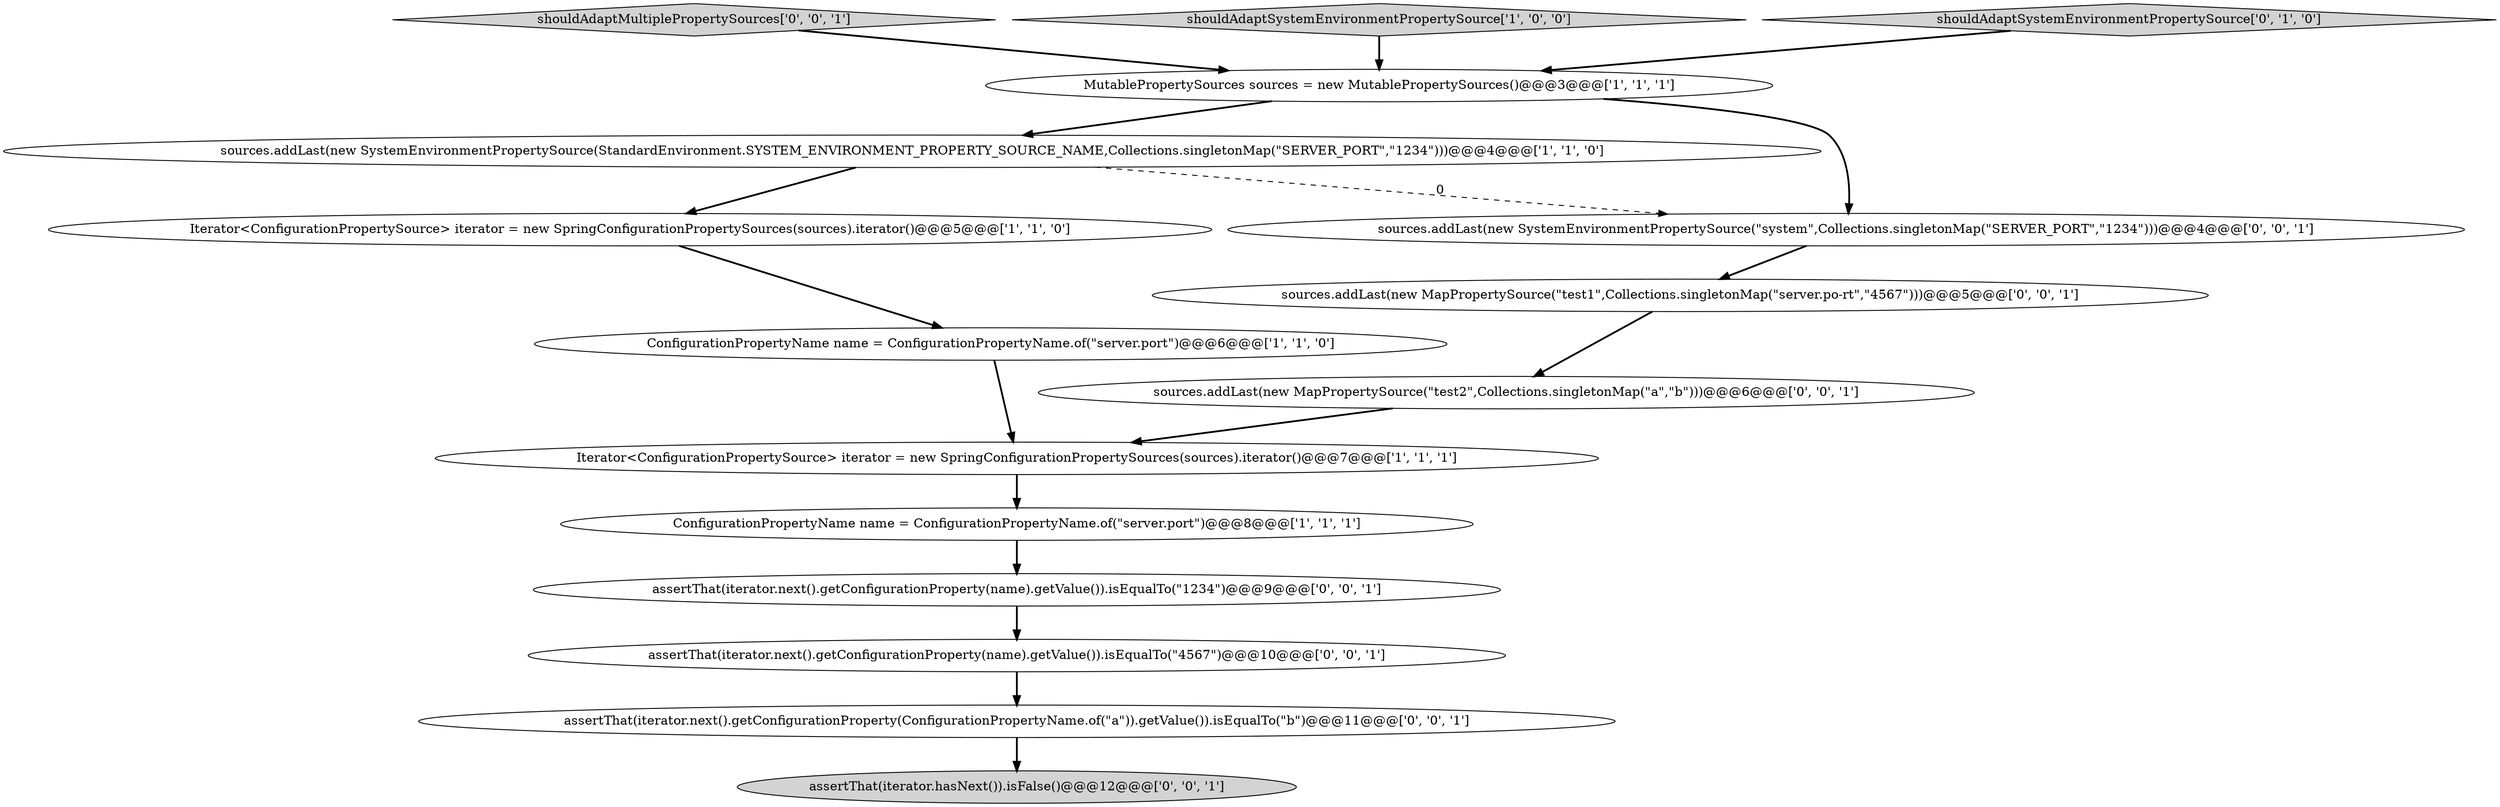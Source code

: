digraph {
9 [style = filled, label = "shouldAdaptMultiplePropertySources['0', '0', '1']", fillcolor = lightgray, shape = diamond image = "AAA0AAABBB3BBB"];
1 [style = filled, label = "MutablePropertySources sources = new MutablePropertySources()@@@3@@@['1', '1', '1']", fillcolor = white, shape = ellipse image = "AAA0AAABBB1BBB"];
14 [style = filled, label = "sources.addLast(new MapPropertySource(\"test2\",Collections.singletonMap(\"a\",\"b\")))@@@6@@@['0', '0', '1']", fillcolor = white, shape = ellipse image = "AAA0AAABBB3BBB"];
15 [style = filled, label = "assertThat(iterator.next().getConfigurationProperty(name).getValue()).isEqualTo(\"1234\")@@@9@@@['0', '0', '1']", fillcolor = white, shape = ellipse image = "AAA0AAABBB3BBB"];
5 [style = filled, label = "shouldAdaptSystemEnvironmentPropertySource['1', '0', '0']", fillcolor = lightgray, shape = diamond image = "AAA0AAABBB1BBB"];
4 [style = filled, label = "ConfigurationPropertyName name = ConfigurationPropertyName.of(\"server.port\")@@@8@@@['1', '1', '1']", fillcolor = white, shape = ellipse image = "AAA0AAABBB1BBB"];
6 [style = filled, label = "sources.addLast(new SystemEnvironmentPropertySource(StandardEnvironment.SYSTEM_ENVIRONMENT_PROPERTY_SOURCE_NAME,Collections.singletonMap(\"SERVER_PORT\",\"1234\")))@@@4@@@['1', '1', '0']", fillcolor = white, shape = ellipse image = "AAA0AAABBB1BBB"];
10 [style = filled, label = "assertThat(iterator.next().getConfigurationProperty(name).getValue()).isEqualTo(\"4567\")@@@10@@@['0', '0', '1']", fillcolor = white, shape = ellipse image = "AAA0AAABBB3BBB"];
8 [style = filled, label = "sources.addLast(new SystemEnvironmentPropertySource(\"system\",Collections.singletonMap(\"SERVER_PORT\",\"1234\")))@@@4@@@['0', '0', '1']", fillcolor = white, shape = ellipse image = "AAA0AAABBB3BBB"];
11 [style = filled, label = "assertThat(iterator.hasNext()).isFalse()@@@12@@@['0', '0', '1']", fillcolor = lightgray, shape = ellipse image = "AAA0AAABBB3BBB"];
12 [style = filled, label = "sources.addLast(new MapPropertySource(\"test1\",Collections.singletonMap(\"server.po-rt\",\"4567\")))@@@5@@@['0', '0', '1']", fillcolor = white, shape = ellipse image = "AAA0AAABBB3BBB"];
3 [style = filled, label = "Iterator<ConfigurationPropertySource> iterator = new SpringConfigurationPropertySources(sources).iterator()@@@5@@@['1', '1', '0']", fillcolor = white, shape = ellipse image = "AAA0AAABBB1BBB"];
13 [style = filled, label = "assertThat(iterator.next().getConfigurationProperty(ConfigurationPropertyName.of(\"a\")).getValue()).isEqualTo(\"b\")@@@11@@@['0', '0', '1']", fillcolor = white, shape = ellipse image = "AAA0AAABBB3BBB"];
7 [style = filled, label = "shouldAdaptSystemEnvironmentPropertySource['0', '1', '0']", fillcolor = lightgray, shape = diamond image = "AAA0AAABBB2BBB"];
0 [style = filled, label = "ConfigurationPropertyName name = ConfigurationPropertyName.of(\"server.port\")@@@6@@@['1', '1', '0']", fillcolor = white, shape = ellipse image = "AAA0AAABBB1BBB"];
2 [style = filled, label = "Iterator<ConfigurationPropertySource> iterator = new SpringConfigurationPropertySources(sources).iterator()@@@7@@@['1', '1', '1']", fillcolor = white, shape = ellipse image = "AAA0AAABBB1BBB"];
6->3 [style = bold, label=""];
5->1 [style = bold, label=""];
12->14 [style = bold, label=""];
14->2 [style = bold, label=""];
15->10 [style = bold, label=""];
1->6 [style = bold, label=""];
7->1 [style = bold, label=""];
1->8 [style = bold, label=""];
6->8 [style = dashed, label="0"];
9->1 [style = bold, label=""];
10->13 [style = bold, label=""];
2->4 [style = bold, label=""];
13->11 [style = bold, label=""];
8->12 [style = bold, label=""];
3->0 [style = bold, label=""];
0->2 [style = bold, label=""];
4->15 [style = bold, label=""];
}
